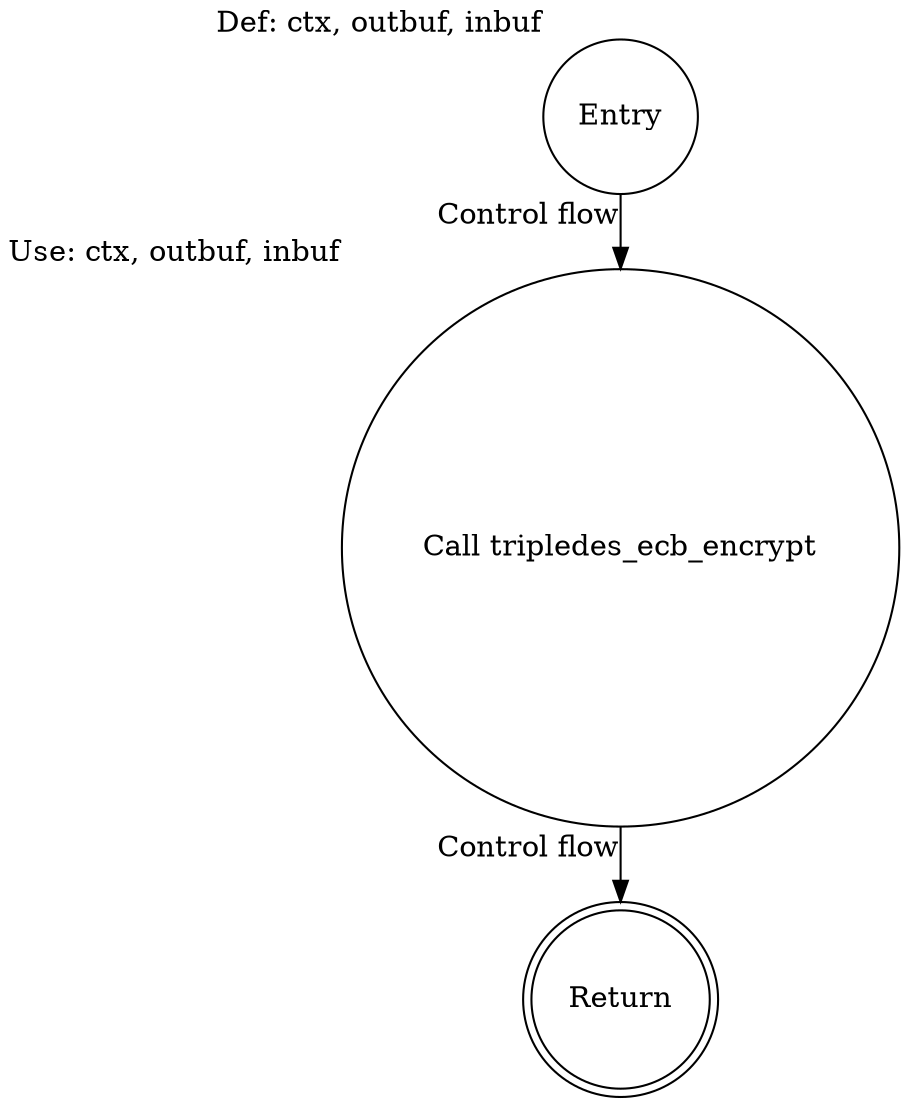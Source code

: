 digraph do_tripledes_encrypt {
    rankdir=TB;
    
    1 [label="Entry", shape=circle];
    2 [label="Call tripledes_ecb_encrypt", shape=circle];
    3 [label="Return", shape=doublecircle];

    1 -> 2 [xlabel="Control flow"];
    2 -> 3 [xlabel="Control flow"];

    /* Data Flow */
    1 [xlabel="Def: ctx, outbuf, inbuf"];
    2 [xlabel="Use: ctx, outbuf, inbuf"];
}